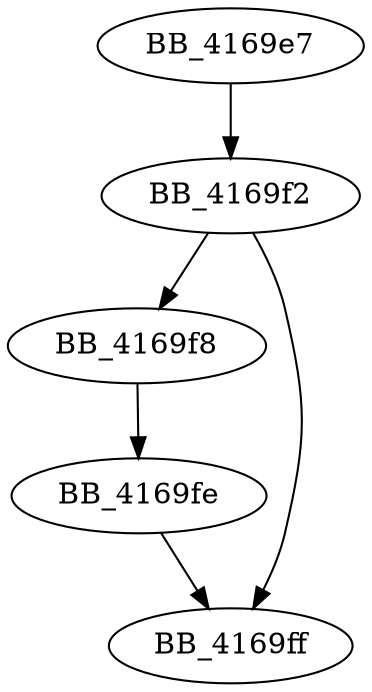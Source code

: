 DiGraph sub_4169E7{
BB_4169e7->BB_4169f2
BB_4169f2->BB_4169f8
BB_4169f2->BB_4169ff
BB_4169f8->BB_4169fe
BB_4169fe->BB_4169ff
}
